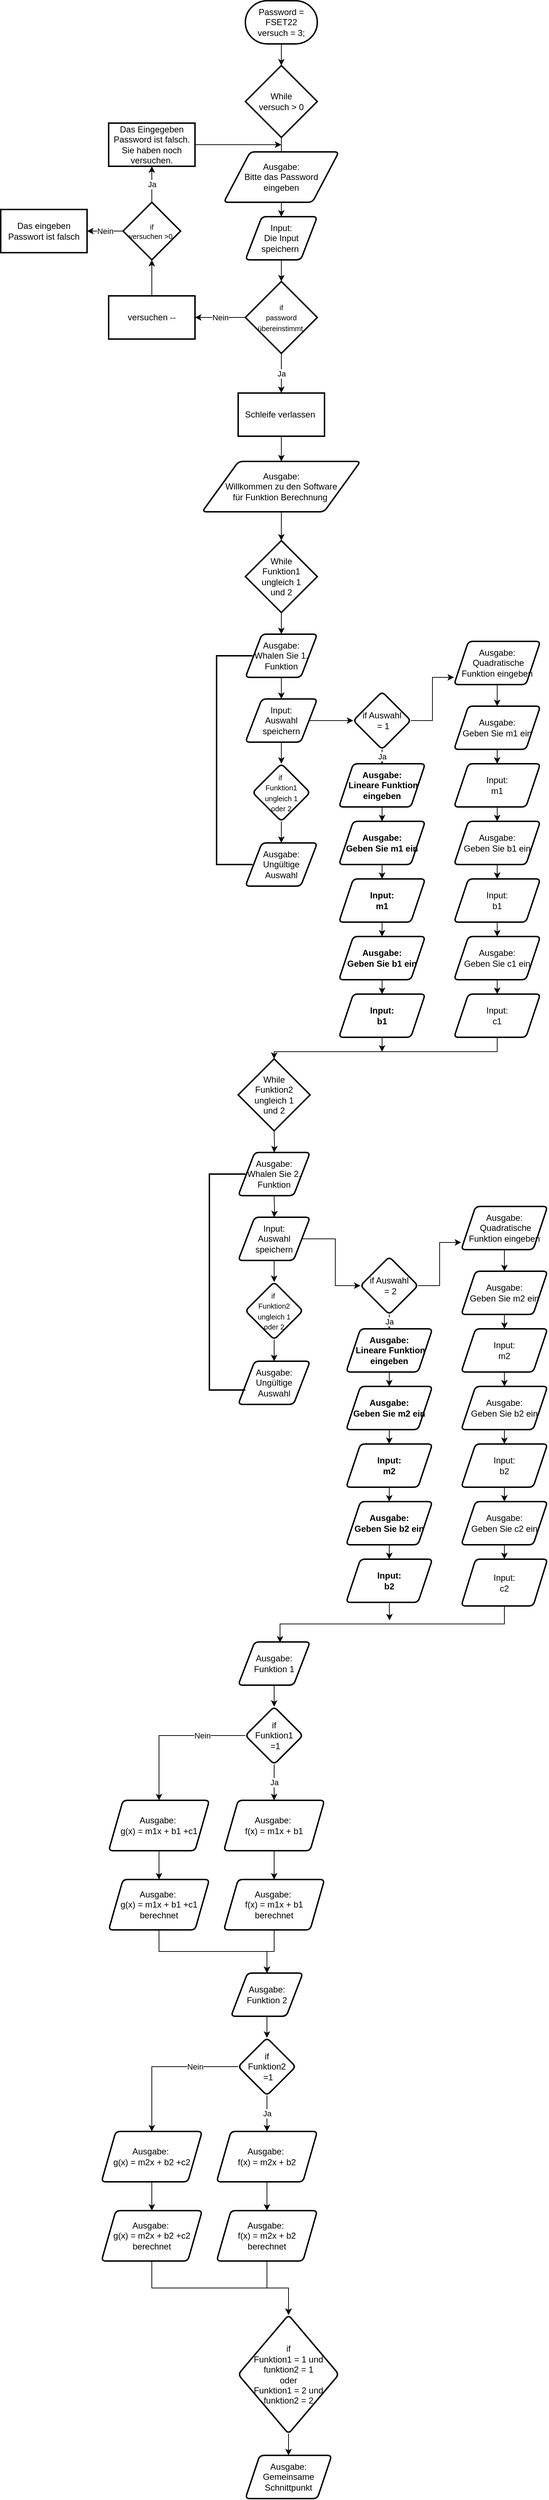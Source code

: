 <mxfile version="22.1.11" type="github">
  <diagram id="C5RBs43oDa-KdzZeNtuy" name="Page-1">
    <mxGraphModel dx="2020" dy="809" grid="1" gridSize="10" guides="1" tooltips="1" connect="1" arrows="1" fold="1" page="1" pageScale="1" pageWidth="827" pageHeight="1169" math="0" shadow="0">
      <root>
        <mxCell id="WIyWlLk6GJQsqaUBKTNV-0" />
        <mxCell id="WIyWlLk6GJQsqaUBKTNV-1" parent="WIyWlLk6GJQsqaUBKTNV-0" />
        <mxCell id="R0gnXD8ZNua9yusy4dfu-2" value="" style="edgeStyle=orthogonalEdgeStyle;rounded=0;orthogonalLoop=1;jettySize=auto;html=1;" edge="1" parent="WIyWlLk6GJQsqaUBKTNV-1" source="R0gnXD8ZNua9yusy4dfu-3">
          <mxGeometry relative="1" as="geometry">
            <mxPoint x="390" y="230" as="targetPoint" />
          </mxGeometry>
        </mxCell>
        <mxCell id="R0gnXD8ZNua9yusy4dfu-10" value="" style="edgeStyle=orthogonalEdgeStyle;rounded=0;orthogonalLoop=1;jettySize=auto;html=1;" edge="1" parent="WIyWlLk6GJQsqaUBKTNV-1" source="R0gnXD8ZNua9yusy4dfu-0" target="R0gnXD8ZNua9yusy4dfu-6">
          <mxGeometry relative="1" as="geometry" />
        </mxCell>
        <mxCell id="R0gnXD8ZNua9yusy4dfu-0" value="Password = FSET22&lt;br&gt;versuch = 3;" style="strokeWidth=2;html=1;shape=mxgraph.flowchart.terminator;whiteSpace=wrap;" vertex="1" parent="WIyWlLk6GJQsqaUBKTNV-1">
          <mxGeometry x="340" y="10" width="100" height="60" as="geometry" />
        </mxCell>
        <mxCell id="R0gnXD8ZNua9yusy4dfu-5" value="" style="edgeStyle=orthogonalEdgeStyle;rounded=0;orthogonalLoop=1;jettySize=auto;html=1;" edge="1" parent="WIyWlLk6GJQsqaUBKTNV-1" source="R0gnXD8ZNua9yusy4dfu-7">
          <mxGeometry relative="1" as="geometry">
            <mxPoint x="390" y="400" as="targetPoint" />
          </mxGeometry>
        </mxCell>
        <mxCell id="R0gnXD8ZNua9yusy4dfu-6" value="While &lt;br&gt;versuch &amp;gt; 0" style="strokeWidth=2;html=1;shape=mxgraph.flowchart.decision;whiteSpace=wrap;" vertex="1" parent="WIyWlLk6GJQsqaUBKTNV-1">
          <mxGeometry x="340" y="100" width="100" height="100" as="geometry" />
        </mxCell>
        <mxCell id="R0gnXD8ZNua9yusy4dfu-8" value="" style="edgeStyle=orthogonalEdgeStyle;rounded=0;orthogonalLoop=1;jettySize=auto;html=1;" edge="1" parent="WIyWlLk6GJQsqaUBKTNV-1" source="R0gnXD8ZNua9yusy4dfu-3" target="R0gnXD8ZNua9yusy4dfu-7">
          <mxGeometry relative="1" as="geometry">
            <mxPoint x="390" y="290" as="sourcePoint" />
            <mxPoint x="400" y="460" as="targetPoint" />
          </mxGeometry>
        </mxCell>
        <mxCell id="R0gnXD8ZNua9yusy4dfu-7" value="Input:&lt;br&gt;Die Input speichern&amp;nbsp;" style="shape=parallelogram;html=1;strokeWidth=2;perimeter=parallelogramPerimeter;whiteSpace=wrap;rounded=1;arcSize=12;size=0.23;" vertex="1" parent="WIyWlLk6GJQsqaUBKTNV-1">
          <mxGeometry x="340" y="310" width="100" height="60" as="geometry" />
        </mxCell>
        <mxCell id="R0gnXD8ZNua9yusy4dfu-3" value="Ausgabe:&lt;br&gt;Bitte das Password &lt;br&gt;eingeben" style="shape=parallelogram;html=1;strokeWidth=2;perimeter=parallelogramPerimeter;whiteSpace=wrap;rounded=1;arcSize=12;size=0.23;" vertex="1" parent="WIyWlLk6GJQsqaUBKTNV-1">
          <mxGeometry x="310" y="220" width="160" height="70" as="geometry" />
        </mxCell>
        <mxCell id="R0gnXD8ZNua9yusy4dfu-13" value="Ja" style="edgeStyle=orthogonalEdgeStyle;rounded=0;orthogonalLoop=1;jettySize=auto;html=1;" edge="1" parent="WIyWlLk6GJQsqaUBKTNV-1" source="R0gnXD8ZNua9yusy4dfu-11" target="R0gnXD8ZNua9yusy4dfu-12">
          <mxGeometry relative="1" as="geometry" />
        </mxCell>
        <mxCell id="R0gnXD8ZNua9yusy4dfu-15" value="Nein" style="edgeStyle=orthogonalEdgeStyle;rounded=0;orthogonalLoop=1;jettySize=auto;html=1;" edge="1" parent="WIyWlLk6GJQsqaUBKTNV-1" source="R0gnXD8ZNua9yusy4dfu-11" target="R0gnXD8ZNua9yusy4dfu-14">
          <mxGeometry relative="1" as="geometry" />
        </mxCell>
        <mxCell id="R0gnXD8ZNua9yusy4dfu-11" value="&lt;font style=&quot;font-size: 10px;&quot;&gt;if&lt;br&gt;password übereinstimmt&amp;nbsp;&lt;/font&gt;" style="strokeWidth=2;html=1;shape=mxgraph.flowchart.decision;whiteSpace=wrap;" vertex="1" parent="WIyWlLk6GJQsqaUBKTNV-1">
          <mxGeometry x="340" y="400" width="100" height="100" as="geometry" />
        </mxCell>
        <mxCell id="R0gnXD8ZNua9yusy4dfu-24" value="" style="edgeStyle=orthogonalEdgeStyle;rounded=0;orthogonalLoop=1;jettySize=auto;html=1;" edge="1" parent="WIyWlLk6GJQsqaUBKTNV-1" source="R0gnXD8ZNua9yusy4dfu-12" target="R0gnXD8ZNua9yusy4dfu-23">
          <mxGeometry relative="1" as="geometry" />
        </mxCell>
        <mxCell id="R0gnXD8ZNua9yusy4dfu-12" value="Schleife verlassen&amp;nbsp;" style="whiteSpace=wrap;html=1;strokeWidth=2;" vertex="1" parent="WIyWlLk6GJQsqaUBKTNV-1">
          <mxGeometry x="330" y="555" width="120" height="60" as="geometry" />
        </mxCell>
        <mxCell id="R0gnXD8ZNua9yusy4dfu-17" value="" style="edgeStyle=orthogonalEdgeStyle;rounded=0;orthogonalLoop=1;jettySize=auto;html=1;" edge="1" parent="WIyWlLk6GJQsqaUBKTNV-1" source="R0gnXD8ZNua9yusy4dfu-14" target="R0gnXD8ZNua9yusy4dfu-16">
          <mxGeometry relative="1" as="geometry" />
        </mxCell>
        <mxCell id="R0gnXD8ZNua9yusy4dfu-14" value="versuchen --" style="whiteSpace=wrap;html=1;strokeWidth=2;" vertex="1" parent="WIyWlLk6GJQsqaUBKTNV-1">
          <mxGeometry x="150" y="420" width="120" height="60" as="geometry" />
        </mxCell>
        <mxCell id="R0gnXD8ZNua9yusy4dfu-19" value="Ja" style="edgeStyle=orthogonalEdgeStyle;rounded=0;orthogonalLoop=1;jettySize=auto;html=1;" edge="1" parent="WIyWlLk6GJQsqaUBKTNV-1" source="R0gnXD8ZNua9yusy4dfu-16" target="R0gnXD8ZNua9yusy4dfu-18">
          <mxGeometry relative="1" as="geometry" />
        </mxCell>
        <mxCell id="R0gnXD8ZNua9yusy4dfu-21" value="Nein" style="edgeStyle=orthogonalEdgeStyle;rounded=0;orthogonalLoop=1;jettySize=auto;html=1;" edge="1" parent="WIyWlLk6GJQsqaUBKTNV-1" source="R0gnXD8ZNua9yusy4dfu-16" target="R0gnXD8ZNua9yusy4dfu-20">
          <mxGeometry relative="1" as="geometry" />
        </mxCell>
        <mxCell id="R0gnXD8ZNua9yusy4dfu-16" value="&lt;div style=&quot;&quot;&gt;&lt;span style=&quot;font-size: 10px;&quot;&gt;if&lt;/span&gt;&lt;/div&gt;&lt;font style=&quot;font-size: 10px;&quot;&gt;&lt;div style=&quot;&quot;&gt;versuchen &amp;gt;0&amp;nbsp;&lt;/div&gt;&lt;/font&gt;" style="rhombus;whiteSpace=wrap;html=1;strokeWidth=2;align=center;" vertex="1" parent="WIyWlLk6GJQsqaUBKTNV-1">
          <mxGeometry x="170" y="290" width="80" height="80" as="geometry" />
        </mxCell>
        <mxCell id="R0gnXD8ZNua9yusy4dfu-22" style="edgeStyle=orthogonalEdgeStyle;rounded=0;orthogonalLoop=1;jettySize=auto;html=1;" edge="1" parent="WIyWlLk6GJQsqaUBKTNV-1" source="R0gnXD8ZNua9yusy4dfu-18">
          <mxGeometry relative="1" as="geometry">
            <mxPoint x="390" y="210" as="targetPoint" />
          </mxGeometry>
        </mxCell>
        <mxCell id="R0gnXD8ZNua9yusy4dfu-18" value="Das Eingegeben Password ist falsch. Sie haben noch versuchen." style="whiteSpace=wrap;html=1;strokeWidth=2;" vertex="1" parent="WIyWlLk6GJQsqaUBKTNV-1">
          <mxGeometry x="150" y="180" width="120" height="60" as="geometry" />
        </mxCell>
        <mxCell id="R0gnXD8ZNua9yusy4dfu-20" value="Das eingeben Passwort ist falsch&lt;br&gt;" style="whiteSpace=wrap;html=1;strokeWidth=2;" vertex="1" parent="WIyWlLk6GJQsqaUBKTNV-1">
          <mxGeometry y="300" width="120" height="60" as="geometry" />
        </mxCell>
        <mxCell id="R0gnXD8ZNua9yusy4dfu-26" value="" style="edgeStyle=orthogonalEdgeStyle;rounded=0;orthogonalLoop=1;jettySize=auto;html=1;" edge="1" parent="WIyWlLk6GJQsqaUBKTNV-1" source="R0gnXD8ZNua9yusy4dfu-23" target="R0gnXD8ZNua9yusy4dfu-25">
          <mxGeometry relative="1" as="geometry" />
        </mxCell>
        <mxCell id="R0gnXD8ZNua9yusy4dfu-23" value="&lt;font style=&quot;font-size: 12px;&quot;&gt;Ausgabe:&lt;br&gt;Willkommen zu den Software &lt;br&gt;für Funktion Berechnung&amp;nbsp;&lt;/font&gt;" style="shape=parallelogram;html=1;strokeWidth=2;perimeter=parallelogramPerimeter;whiteSpace=wrap;rounded=1;arcSize=12;size=0.23;" vertex="1" parent="WIyWlLk6GJQsqaUBKTNV-1">
          <mxGeometry x="280" y="650" width="220" height="70" as="geometry" />
        </mxCell>
        <mxCell id="R0gnXD8ZNua9yusy4dfu-28" value="" style="edgeStyle=orthogonalEdgeStyle;rounded=0;orthogonalLoop=1;jettySize=auto;html=1;" edge="1" parent="WIyWlLk6GJQsqaUBKTNV-1" source="R0gnXD8ZNua9yusy4dfu-25" target="R0gnXD8ZNua9yusy4dfu-27">
          <mxGeometry relative="1" as="geometry" />
        </mxCell>
        <mxCell id="R0gnXD8ZNua9yusy4dfu-25" value="&lt;font style=&quot;font-size: 12px;&quot;&gt;While &lt;br&gt;Funktion1&lt;br&gt;&lt;/font&gt;&lt;div style=&quot;&quot;&gt;&lt;font style=&quot;font-size: 12px;&quot;&gt;ungleich 1&lt;/font&gt;&lt;/div&gt;&lt;div style=&quot;&quot;&gt;&lt;font style=&quot;font-size: 12px;&quot;&gt;&amp;nbsp;und 2&amp;nbsp;&lt;/font&gt;&lt;/div&gt;" style="strokeWidth=2;html=1;shape=mxgraph.flowchart.decision;whiteSpace=wrap;align=center;" vertex="1" parent="WIyWlLk6GJQsqaUBKTNV-1">
          <mxGeometry x="340" y="760" width="100" height="100" as="geometry" />
        </mxCell>
        <mxCell id="R0gnXD8ZNua9yusy4dfu-33" value="" style="edgeStyle=orthogonalEdgeStyle;rounded=0;orthogonalLoop=1;jettySize=auto;html=1;" edge="1" parent="WIyWlLk6GJQsqaUBKTNV-1" source="R0gnXD8ZNua9yusy4dfu-36" target="R0gnXD8ZNua9yusy4dfu-32">
          <mxGeometry relative="1" as="geometry" />
        </mxCell>
        <mxCell id="R0gnXD8ZNua9yusy4dfu-27" value="Ausgabe:&lt;br&gt;Whalen Sie 1. Funktion&lt;br&gt;" style="shape=parallelogram;html=1;strokeWidth=2;perimeter=parallelogramPerimeter;whiteSpace=wrap;rounded=1;arcSize=12;size=0.23;" vertex="1" parent="WIyWlLk6GJQsqaUBKTNV-1">
          <mxGeometry x="340" y="890" width="100" height="60" as="geometry" />
        </mxCell>
        <mxCell id="R0gnXD8ZNua9yusy4dfu-35" value="" style="edgeStyle=orthogonalEdgeStyle;rounded=0;orthogonalLoop=1;jettySize=auto;html=1;" edge="1" parent="WIyWlLk6GJQsqaUBKTNV-1" source="R0gnXD8ZNua9yusy4dfu-32" target="R0gnXD8ZNua9yusy4dfu-34">
          <mxGeometry relative="1" as="geometry" />
        </mxCell>
        <mxCell id="R0gnXD8ZNua9yusy4dfu-32" value="&lt;font style=&quot;font-size: 10px;&quot;&gt;if&amp;nbsp;&lt;br&gt;Funktion1 ungleich 1&lt;br&gt;&amp;nbsp;oder 2&amp;nbsp;&lt;/font&gt;" style="rhombus;whiteSpace=wrap;html=1;strokeWidth=2;rounded=1;arcSize=12;" vertex="1" parent="WIyWlLk6GJQsqaUBKTNV-1">
          <mxGeometry x="350" y="1070" width="80" height="80" as="geometry" />
        </mxCell>
        <mxCell id="R0gnXD8ZNua9yusy4dfu-34" value="Ausgabe:&lt;br&gt;&lt;div style=&quot;&quot;&gt;Ungültige Auswahl&lt;/div&gt;" style="shape=parallelogram;html=1;strokeWidth=2;perimeter=parallelogramPerimeter;whiteSpace=wrap;rounded=1;arcSize=12;size=0.23;" vertex="1" parent="WIyWlLk6GJQsqaUBKTNV-1">
          <mxGeometry x="340" y="1180" width="100" height="60" as="geometry" />
        </mxCell>
        <mxCell id="R0gnXD8ZNua9yusy4dfu-37" value="" style="edgeStyle=orthogonalEdgeStyle;rounded=0;orthogonalLoop=1;jettySize=auto;html=1;" edge="1" parent="WIyWlLk6GJQsqaUBKTNV-1" source="R0gnXD8ZNua9yusy4dfu-27" target="R0gnXD8ZNua9yusy4dfu-36">
          <mxGeometry relative="1" as="geometry">
            <mxPoint x="390" y="970" as="sourcePoint" />
            <mxPoint x="390" y="1040" as="targetPoint" />
          </mxGeometry>
        </mxCell>
        <mxCell id="R0gnXD8ZNua9yusy4dfu-48" value="" style="edgeStyle=orthogonalEdgeStyle;rounded=0;orthogonalLoop=1;jettySize=auto;html=1;" edge="1" parent="WIyWlLk6GJQsqaUBKTNV-1" source="R0gnXD8ZNua9yusy4dfu-36" target="R0gnXD8ZNua9yusy4dfu-47">
          <mxGeometry relative="1" as="geometry" />
        </mxCell>
        <mxCell id="R0gnXD8ZNua9yusy4dfu-36" value="Input:&lt;br&gt;Auswahl&lt;br&gt;&amp;nbsp;speichern&amp;nbsp;" style="shape=parallelogram;html=1;strokeWidth=2;perimeter=parallelogramPerimeter;whiteSpace=wrap;rounded=1;arcSize=12;size=0.23;" vertex="1" parent="WIyWlLk6GJQsqaUBKTNV-1">
          <mxGeometry x="340" y="980" width="100" height="60" as="geometry" />
        </mxCell>
        <mxCell id="R0gnXD8ZNua9yusy4dfu-38" value="" style="edgeStyle=orthogonalEdgeStyle;rounded=0;orthogonalLoop=1;jettySize=auto;html=1;" edge="1" parent="WIyWlLk6GJQsqaUBKTNV-1" target="R0gnXD8ZNua9yusy4dfu-40">
          <mxGeometry relative="1" as="geometry">
            <mxPoint x="380" y="1580" as="sourcePoint" />
          </mxGeometry>
        </mxCell>
        <mxCell id="R0gnXD8ZNua9yusy4dfu-39" value="" style="edgeStyle=orthogonalEdgeStyle;rounded=0;orthogonalLoop=1;jettySize=auto;html=1;" edge="1" parent="WIyWlLk6GJQsqaUBKTNV-1" source="R0gnXD8ZNua9yusy4dfu-45" target="R0gnXD8ZNua9yusy4dfu-42">
          <mxGeometry relative="1" as="geometry" />
        </mxCell>
        <mxCell id="R0gnXD8ZNua9yusy4dfu-40" value="Ausgabe:&lt;br&gt;Whalen Sie 2. Funktion" style="shape=parallelogram;html=1;strokeWidth=2;perimeter=parallelogramPerimeter;whiteSpace=wrap;rounded=1;arcSize=12;size=0.23;" vertex="1" parent="WIyWlLk6GJQsqaUBKTNV-1">
          <mxGeometry x="330" y="1610" width="100" height="60" as="geometry" />
        </mxCell>
        <mxCell id="R0gnXD8ZNua9yusy4dfu-41" value="" style="edgeStyle=orthogonalEdgeStyle;rounded=0;orthogonalLoop=1;jettySize=auto;html=1;" edge="1" parent="WIyWlLk6GJQsqaUBKTNV-1" source="R0gnXD8ZNua9yusy4dfu-42" target="R0gnXD8ZNua9yusy4dfu-43">
          <mxGeometry relative="1" as="geometry" />
        </mxCell>
        <mxCell id="R0gnXD8ZNua9yusy4dfu-42" value="&lt;font style=&quot;font-size: 10px;&quot;&gt;if&amp;nbsp;&lt;br&gt;Funktion2 ungleich 1&lt;br&gt;&amp;nbsp;oder 2&amp;nbsp;&lt;/font&gt;" style="rhombus;whiteSpace=wrap;html=1;strokeWidth=2;rounded=1;arcSize=12;" vertex="1" parent="WIyWlLk6GJQsqaUBKTNV-1">
          <mxGeometry x="340" y="1790" width="80" height="80" as="geometry" />
        </mxCell>
        <mxCell id="R0gnXD8ZNua9yusy4dfu-43" value="Ausgabe:&lt;br&gt;&lt;div style=&quot;&quot;&gt;Ungültige Auswahl&lt;/div&gt;" style="shape=parallelogram;html=1;strokeWidth=2;perimeter=parallelogramPerimeter;whiteSpace=wrap;rounded=1;arcSize=12;size=0.23;" vertex="1" parent="WIyWlLk6GJQsqaUBKTNV-1">
          <mxGeometry x="330" y="1900" width="100" height="60" as="geometry" />
        </mxCell>
        <mxCell id="R0gnXD8ZNua9yusy4dfu-44" value="" style="edgeStyle=orthogonalEdgeStyle;rounded=0;orthogonalLoop=1;jettySize=auto;html=1;" edge="1" parent="WIyWlLk6GJQsqaUBKTNV-1" target="R0gnXD8ZNua9yusy4dfu-45">
          <mxGeometry relative="1" as="geometry">
            <mxPoint x="380" y="1670" as="sourcePoint" />
            <mxPoint x="380" y="1760" as="targetPoint" />
          </mxGeometry>
        </mxCell>
        <mxCell id="R0gnXD8ZNua9yusy4dfu-108" value="" style="edgeStyle=orthogonalEdgeStyle;rounded=0;orthogonalLoop=1;jettySize=auto;html=1;" edge="1" parent="WIyWlLk6GJQsqaUBKTNV-1" source="R0gnXD8ZNua9yusy4dfu-45" target="R0gnXD8ZNua9yusy4dfu-84">
          <mxGeometry relative="1" as="geometry" />
        </mxCell>
        <mxCell id="R0gnXD8ZNua9yusy4dfu-45" value="Input:&lt;br&gt;Auswahl&lt;br&gt;&amp;nbsp;speichern&amp;nbsp;" style="shape=parallelogram;html=1;strokeWidth=2;perimeter=parallelogramPerimeter;whiteSpace=wrap;rounded=1;arcSize=12;size=0.23;" vertex="1" parent="WIyWlLk6GJQsqaUBKTNV-1">
          <mxGeometry x="330" y="1700" width="100" height="60" as="geometry" />
        </mxCell>
        <mxCell id="R0gnXD8ZNua9yusy4dfu-46" value="&lt;font style=&quot;font-size: 12px;&quot;&gt;While &lt;br&gt;Funktion2&lt;br&gt;&lt;/font&gt;&lt;div style=&quot;&quot;&gt;&lt;font style=&quot;font-size: 12px;&quot;&gt;ungleich 1&lt;/font&gt;&lt;/div&gt;&lt;div style=&quot;&quot;&gt;&lt;font style=&quot;font-size: 12px;&quot;&gt;&amp;nbsp;und 2&amp;nbsp;&lt;/font&gt;&lt;/div&gt;" style="strokeWidth=2;html=1;shape=mxgraph.flowchart.decision;whiteSpace=wrap;align=center;" vertex="1" parent="WIyWlLk6GJQsqaUBKTNV-1">
          <mxGeometry x="330" y="1480" width="100" height="100" as="geometry" />
        </mxCell>
        <mxCell id="R0gnXD8ZNua9yusy4dfu-50" value="Ja" style="edgeStyle=orthogonalEdgeStyle;rounded=0;orthogonalLoop=1;jettySize=auto;html=1;" edge="1" parent="WIyWlLk6GJQsqaUBKTNV-1" source="R0gnXD8ZNua9yusy4dfu-47" target="R0gnXD8ZNua9yusy4dfu-49">
          <mxGeometry relative="1" as="geometry" />
        </mxCell>
        <mxCell id="R0gnXD8ZNua9yusy4dfu-47" value="if Auswahl&lt;br&gt;&amp;nbsp;= 1" style="rhombus;whiteSpace=wrap;html=1;strokeWidth=2;rounded=1;arcSize=12;" vertex="1" parent="WIyWlLk6GJQsqaUBKTNV-1">
          <mxGeometry x="490" y="970" width="80" height="80" as="geometry" />
        </mxCell>
        <mxCell id="R0gnXD8ZNua9yusy4dfu-52" value="" style="edgeStyle=orthogonalEdgeStyle;rounded=0;orthogonalLoop=1;jettySize=auto;html=1;fontStyle=1" edge="1" parent="WIyWlLk6GJQsqaUBKTNV-1" source="R0gnXD8ZNua9yusy4dfu-49" target="R0gnXD8ZNua9yusy4dfu-51">
          <mxGeometry relative="1" as="geometry" />
        </mxCell>
        <mxCell id="R0gnXD8ZNua9yusy4dfu-49" value="Ausgabe:&lt;br&gt;&amp;nbsp;Lineare Funktion eingeben" style="shape=parallelogram;perimeter=parallelogramPerimeter;whiteSpace=wrap;html=1;fixedSize=1;strokeWidth=2;rounded=1;arcSize=12;fontStyle=1" vertex="1" parent="WIyWlLk6GJQsqaUBKTNV-1">
          <mxGeometry x="470" y="1070" width="120" height="60" as="geometry" />
        </mxCell>
        <mxCell id="R0gnXD8ZNua9yusy4dfu-54" value="" style="edgeStyle=orthogonalEdgeStyle;rounded=0;orthogonalLoop=1;jettySize=auto;html=1;fontStyle=1" edge="1" parent="WIyWlLk6GJQsqaUBKTNV-1" source="R0gnXD8ZNua9yusy4dfu-51" target="R0gnXD8ZNua9yusy4dfu-53">
          <mxGeometry relative="1" as="geometry" />
        </mxCell>
        <mxCell id="R0gnXD8ZNua9yusy4dfu-51" value="Ausgabe:&lt;br&gt;Geben Sie m1 ein" style="shape=parallelogram;perimeter=parallelogramPerimeter;whiteSpace=wrap;html=1;fixedSize=1;strokeWidth=2;rounded=1;arcSize=12;fontStyle=1" vertex="1" parent="WIyWlLk6GJQsqaUBKTNV-1">
          <mxGeometry x="470" y="1150" width="120" height="60" as="geometry" />
        </mxCell>
        <mxCell id="R0gnXD8ZNua9yusy4dfu-58" value="" style="edgeStyle=orthogonalEdgeStyle;rounded=0;orthogonalLoop=1;jettySize=auto;html=1;fontStyle=1" edge="1" parent="WIyWlLk6GJQsqaUBKTNV-1" source="R0gnXD8ZNua9yusy4dfu-53" target="R0gnXD8ZNua9yusy4dfu-56">
          <mxGeometry relative="1" as="geometry" />
        </mxCell>
        <mxCell id="R0gnXD8ZNua9yusy4dfu-53" value="Input:&lt;br&gt;m1" style="shape=parallelogram;perimeter=parallelogramPerimeter;whiteSpace=wrap;html=1;fixedSize=1;strokeWidth=2;rounded=1;arcSize=12;fontStyle=1" vertex="1" parent="WIyWlLk6GJQsqaUBKTNV-1">
          <mxGeometry x="470" y="1230" width="120" height="60" as="geometry" />
        </mxCell>
        <mxCell id="R0gnXD8ZNua9yusy4dfu-55" value="" style="edgeStyle=orthogonalEdgeStyle;rounded=0;orthogonalLoop=1;jettySize=auto;html=1;fontStyle=1" edge="1" parent="WIyWlLk6GJQsqaUBKTNV-1" source="R0gnXD8ZNua9yusy4dfu-56" target="R0gnXD8ZNua9yusy4dfu-57">
          <mxGeometry relative="1" as="geometry" />
        </mxCell>
        <mxCell id="R0gnXD8ZNua9yusy4dfu-56" value="Ausgabe:&lt;br&gt;Geben Sie b1 ein" style="shape=parallelogram;perimeter=parallelogramPerimeter;whiteSpace=wrap;html=1;fixedSize=1;strokeWidth=2;rounded=1;arcSize=12;fontStyle=1" vertex="1" parent="WIyWlLk6GJQsqaUBKTNV-1">
          <mxGeometry x="470" y="1310" width="120" height="60" as="geometry" />
        </mxCell>
        <mxCell id="R0gnXD8ZNua9yusy4dfu-112" style="edgeStyle=orthogonalEdgeStyle;rounded=0;orthogonalLoop=1;jettySize=auto;html=1;exitX=0.5;exitY=1;exitDx=0;exitDy=0;" edge="1" parent="WIyWlLk6GJQsqaUBKTNV-1" source="R0gnXD8ZNua9yusy4dfu-57">
          <mxGeometry relative="1" as="geometry">
            <mxPoint x="530" y="1470" as="targetPoint" />
          </mxGeometry>
        </mxCell>
        <mxCell id="R0gnXD8ZNua9yusy4dfu-57" value="Input:&lt;br&gt;b1" style="shape=parallelogram;perimeter=parallelogramPerimeter;whiteSpace=wrap;html=1;fixedSize=1;strokeWidth=2;rounded=1;arcSize=12;fontStyle=1" vertex="1" parent="WIyWlLk6GJQsqaUBKTNV-1">
          <mxGeometry x="470" y="1390" width="120" height="60" as="geometry" />
        </mxCell>
        <mxCell id="R0gnXD8ZNua9yusy4dfu-75" value="" style="edgeStyle=orthogonalEdgeStyle;rounded=0;orthogonalLoop=1;jettySize=auto;html=1;" edge="1" parent="WIyWlLk6GJQsqaUBKTNV-1" source="R0gnXD8ZNua9yusy4dfu-59">
          <mxGeometry relative="1" as="geometry">
            <mxPoint x="690" y="990" as="targetPoint" />
          </mxGeometry>
        </mxCell>
        <mxCell id="R0gnXD8ZNua9yusy4dfu-59" value="Ausgabe:&lt;br style=&quot;border-color: var(--border-color);&quot;&gt;&amp;nbsp;Quadratische Funktion eingeben" style="shape=parallelogram;perimeter=parallelogramPerimeter;whiteSpace=wrap;html=1;fixedSize=1;strokeWidth=2;rounded=1;arcSize=12;" vertex="1" parent="WIyWlLk6GJQsqaUBKTNV-1">
          <mxGeometry x="630" y="900" width="120" height="60" as="geometry" />
        </mxCell>
        <mxCell id="R0gnXD8ZNua9yusy4dfu-67" value="" style="edgeStyle=orthogonalEdgeStyle;rounded=0;orthogonalLoop=1;jettySize=auto;html=1;" edge="1" parent="WIyWlLk6GJQsqaUBKTNV-1" source="R0gnXD8ZNua9yusy4dfu-68" target="R0gnXD8ZNua9yusy4dfu-70">
          <mxGeometry relative="1" as="geometry" />
        </mxCell>
        <mxCell id="R0gnXD8ZNua9yusy4dfu-68" value="Ausgabe:&lt;br&gt;Geben Sie m1 ein" style="shape=parallelogram;perimeter=parallelogramPerimeter;whiteSpace=wrap;html=1;fixedSize=1;strokeWidth=2;rounded=1;arcSize=12;" vertex="1" parent="WIyWlLk6GJQsqaUBKTNV-1">
          <mxGeometry x="630" y="990" width="120" height="60" as="geometry" />
        </mxCell>
        <mxCell id="R0gnXD8ZNua9yusy4dfu-69" value="" style="edgeStyle=orthogonalEdgeStyle;rounded=0;orthogonalLoop=1;jettySize=auto;html=1;" edge="1" parent="WIyWlLk6GJQsqaUBKTNV-1" source="R0gnXD8ZNua9yusy4dfu-70" target="R0gnXD8ZNua9yusy4dfu-72">
          <mxGeometry relative="1" as="geometry" />
        </mxCell>
        <mxCell id="R0gnXD8ZNua9yusy4dfu-70" value="Input:&lt;br&gt;m1" style="shape=parallelogram;perimeter=parallelogramPerimeter;whiteSpace=wrap;html=1;fixedSize=1;strokeWidth=2;rounded=1;arcSize=12;" vertex="1" parent="WIyWlLk6GJQsqaUBKTNV-1">
          <mxGeometry x="630" y="1070" width="120" height="60" as="geometry" />
        </mxCell>
        <mxCell id="R0gnXD8ZNua9yusy4dfu-71" value="" style="edgeStyle=orthogonalEdgeStyle;rounded=0;orthogonalLoop=1;jettySize=auto;html=1;" edge="1" parent="WIyWlLk6GJQsqaUBKTNV-1" source="R0gnXD8ZNua9yusy4dfu-72" target="R0gnXD8ZNua9yusy4dfu-73">
          <mxGeometry relative="1" as="geometry" />
        </mxCell>
        <mxCell id="R0gnXD8ZNua9yusy4dfu-72" value="Ausgabe:&lt;br&gt;Geben Sie b1 ein" style="shape=parallelogram;perimeter=parallelogramPerimeter;whiteSpace=wrap;html=1;fixedSize=1;strokeWidth=2;rounded=1;arcSize=12;" vertex="1" parent="WIyWlLk6GJQsqaUBKTNV-1">
          <mxGeometry x="630" y="1150" width="120" height="60" as="geometry" />
        </mxCell>
        <mxCell id="R0gnXD8ZNua9yusy4dfu-79" value="" style="edgeStyle=orthogonalEdgeStyle;rounded=0;orthogonalLoop=1;jettySize=auto;html=1;" edge="1" parent="WIyWlLk6GJQsqaUBKTNV-1" source="R0gnXD8ZNua9yusy4dfu-73" target="R0gnXD8ZNua9yusy4dfu-77">
          <mxGeometry relative="1" as="geometry" />
        </mxCell>
        <mxCell id="R0gnXD8ZNua9yusy4dfu-73" value="Input:&lt;br&gt;b1" style="shape=parallelogram;perimeter=parallelogramPerimeter;whiteSpace=wrap;html=1;fixedSize=1;strokeWidth=2;rounded=1;arcSize=12;" vertex="1" parent="WIyWlLk6GJQsqaUBKTNV-1">
          <mxGeometry x="630" y="1230" width="120" height="60" as="geometry" />
        </mxCell>
        <mxCell id="R0gnXD8ZNua9yusy4dfu-76" value="" style="edgeStyle=orthogonalEdgeStyle;rounded=0;orthogonalLoop=1;jettySize=auto;html=1;" edge="1" parent="WIyWlLk6GJQsqaUBKTNV-1" source="R0gnXD8ZNua9yusy4dfu-77" target="R0gnXD8ZNua9yusy4dfu-78">
          <mxGeometry relative="1" as="geometry" />
        </mxCell>
        <mxCell id="R0gnXD8ZNua9yusy4dfu-77" value="Ausgabe:&lt;br&gt;Geben Sie c1 ein" style="shape=parallelogram;perimeter=parallelogramPerimeter;whiteSpace=wrap;html=1;fixedSize=1;strokeWidth=2;rounded=1;arcSize=12;" vertex="1" parent="WIyWlLk6GJQsqaUBKTNV-1">
          <mxGeometry x="630" y="1310" width="120" height="60" as="geometry" />
        </mxCell>
        <mxCell id="R0gnXD8ZNua9yusy4dfu-78" value="Input:&lt;br&gt;c1" style="shape=parallelogram;perimeter=parallelogramPerimeter;whiteSpace=wrap;html=1;fixedSize=1;strokeWidth=2;rounded=1;arcSize=12;" vertex="1" parent="WIyWlLk6GJQsqaUBKTNV-1">
          <mxGeometry x="630" y="1390" width="120" height="60" as="geometry" />
        </mxCell>
        <mxCell id="R0gnXD8ZNua9yusy4dfu-82" style="edgeStyle=orthogonalEdgeStyle;rounded=0;orthogonalLoop=1;jettySize=auto;html=1;entryX=0;entryY=0.833;entryDx=0;entryDy=0;entryPerimeter=0;" edge="1" parent="WIyWlLk6GJQsqaUBKTNV-1" source="R0gnXD8ZNua9yusy4dfu-47" target="R0gnXD8ZNua9yusy4dfu-59">
          <mxGeometry relative="1" as="geometry" />
        </mxCell>
        <mxCell id="R0gnXD8ZNua9yusy4dfu-83" value="Ja" style="edgeStyle=orthogonalEdgeStyle;rounded=0;orthogonalLoop=1;jettySize=auto;html=1;" edge="1" parent="WIyWlLk6GJQsqaUBKTNV-1" source="R0gnXD8ZNua9yusy4dfu-84" target="R0gnXD8ZNua9yusy4dfu-86">
          <mxGeometry relative="1" as="geometry" />
        </mxCell>
        <mxCell id="R0gnXD8ZNua9yusy4dfu-84" value="if Auswahl&lt;br&gt;&amp;nbsp;= 2" style="rhombus;whiteSpace=wrap;html=1;strokeWidth=2;rounded=1;arcSize=12;" vertex="1" parent="WIyWlLk6GJQsqaUBKTNV-1">
          <mxGeometry x="500" y="1755" width="80" height="80" as="geometry" />
        </mxCell>
        <mxCell id="R0gnXD8ZNua9yusy4dfu-85" value="" style="edgeStyle=orthogonalEdgeStyle;rounded=0;orthogonalLoop=1;jettySize=auto;html=1;fontStyle=1" edge="1" parent="WIyWlLk6GJQsqaUBKTNV-1" source="R0gnXD8ZNua9yusy4dfu-86" target="R0gnXD8ZNua9yusy4dfu-88">
          <mxGeometry relative="1" as="geometry" />
        </mxCell>
        <mxCell id="R0gnXD8ZNua9yusy4dfu-86" value="Ausgabe:&lt;br&gt;&amp;nbsp;Lineare Funktion eingeben" style="shape=parallelogram;perimeter=parallelogramPerimeter;whiteSpace=wrap;html=1;fixedSize=1;strokeWidth=2;rounded=1;arcSize=12;fontStyle=1" vertex="1" parent="WIyWlLk6GJQsqaUBKTNV-1">
          <mxGeometry x="480" y="1855" width="120" height="60" as="geometry" />
        </mxCell>
        <mxCell id="R0gnXD8ZNua9yusy4dfu-87" value="" style="edgeStyle=orthogonalEdgeStyle;rounded=0;orthogonalLoop=1;jettySize=auto;html=1;fontStyle=1" edge="1" parent="WIyWlLk6GJQsqaUBKTNV-1" source="R0gnXD8ZNua9yusy4dfu-88" target="R0gnXD8ZNua9yusy4dfu-90">
          <mxGeometry relative="1" as="geometry" />
        </mxCell>
        <mxCell id="R0gnXD8ZNua9yusy4dfu-88" value="Ausgabe:&lt;br&gt;Geben Sie m2 ein" style="shape=parallelogram;perimeter=parallelogramPerimeter;whiteSpace=wrap;html=1;fixedSize=1;strokeWidth=2;rounded=1;arcSize=12;fontStyle=1" vertex="1" parent="WIyWlLk6GJQsqaUBKTNV-1">
          <mxGeometry x="480" y="1935" width="120" height="60" as="geometry" />
        </mxCell>
        <mxCell id="R0gnXD8ZNua9yusy4dfu-89" value="" style="edgeStyle=orthogonalEdgeStyle;rounded=0;orthogonalLoop=1;jettySize=auto;html=1;fontStyle=1" edge="1" parent="WIyWlLk6GJQsqaUBKTNV-1" source="R0gnXD8ZNua9yusy4dfu-90" target="R0gnXD8ZNua9yusy4dfu-92">
          <mxGeometry relative="1" as="geometry" />
        </mxCell>
        <mxCell id="R0gnXD8ZNua9yusy4dfu-90" value="Input:&lt;br&gt;m2" style="shape=parallelogram;perimeter=parallelogramPerimeter;whiteSpace=wrap;html=1;fixedSize=1;strokeWidth=2;rounded=1;arcSize=12;fontStyle=1" vertex="1" parent="WIyWlLk6GJQsqaUBKTNV-1">
          <mxGeometry x="480" y="2015" width="120" height="60" as="geometry" />
        </mxCell>
        <mxCell id="R0gnXD8ZNua9yusy4dfu-91" value="" style="edgeStyle=orthogonalEdgeStyle;rounded=0;orthogonalLoop=1;jettySize=auto;html=1;fontStyle=1" edge="1" parent="WIyWlLk6GJQsqaUBKTNV-1" source="R0gnXD8ZNua9yusy4dfu-92" target="R0gnXD8ZNua9yusy4dfu-93">
          <mxGeometry relative="1" as="geometry" />
        </mxCell>
        <mxCell id="R0gnXD8ZNua9yusy4dfu-92" value="Ausgabe:&lt;br&gt;Geben Sie b2 ein" style="shape=parallelogram;perimeter=parallelogramPerimeter;whiteSpace=wrap;html=1;fixedSize=1;strokeWidth=2;rounded=1;arcSize=12;fontStyle=1" vertex="1" parent="WIyWlLk6GJQsqaUBKTNV-1">
          <mxGeometry x="480" y="2095" width="120" height="60" as="geometry" />
        </mxCell>
        <mxCell id="R0gnXD8ZNua9yusy4dfu-117" style="edgeStyle=orthogonalEdgeStyle;rounded=0;orthogonalLoop=1;jettySize=auto;html=1;exitX=0.5;exitY=1;exitDx=0;exitDy=0;" edge="1" parent="WIyWlLk6GJQsqaUBKTNV-1" source="R0gnXD8ZNua9yusy4dfu-93">
          <mxGeometry relative="1" as="geometry">
            <mxPoint x="540.391" y="2260" as="targetPoint" />
          </mxGeometry>
        </mxCell>
        <mxCell id="R0gnXD8ZNua9yusy4dfu-93" value="Input:&lt;br&gt;b2" style="shape=parallelogram;perimeter=parallelogramPerimeter;whiteSpace=wrap;html=1;fixedSize=1;strokeWidth=2;rounded=1;arcSize=12;fontStyle=1" vertex="1" parent="WIyWlLk6GJQsqaUBKTNV-1">
          <mxGeometry x="480" y="2175" width="120" height="60" as="geometry" />
        </mxCell>
        <mxCell id="R0gnXD8ZNua9yusy4dfu-94" value="" style="edgeStyle=orthogonalEdgeStyle;rounded=0;orthogonalLoop=1;jettySize=auto;html=1;" edge="1" parent="WIyWlLk6GJQsqaUBKTNV-1" source="R0gnXD8ZNua9yusy4dfu-95">
          <mxGeometry relative="1" as="geometry">
            <mxPoint x="700" y="1775" as="targetPoint" />
          </mxGeometry>
        </mxCell>
        <mxCell id="R0gnXD8ZNua9yusy4dfu-95" value="Ausgabe:&lt;br style=&quot;border-color: var(--border-color);&quot;&gt;&amp;nbsp;Quadratische Funktion eingeben" style="shape=parallelogram;perimeter=parallelogramPerimeter;whiteSpace=wrap;html=1;fixedSize=1;strokeWidth=2;rounded=1;arcSize=12;" vertex="1" parent="WIyWlLk6GJQsqaUBKTNV-1">
          <mxGeometry x="640" y="1685" width="120" height="60" as="geometry" />
        </mxCell>
        <mxCell id="R0gnXD8ZNua9yusy4dfu-96" value="" style="edgeStyle=orthogonalEdgeStyle;rounded=0;orthogonalLoop=1;jettySize=auto;html=1;" edge="1" parent="WIyWlLk6GJQsqaUBKTNV-1" source="R0gnXD8ZNua9yusy4dfu-97" target="R0gnXD8ZNua9yusy4dfu-99">
          <mxGeometry relative="1" as="geometry" />
        </mxCell>
        <mxCell id="R0gnXD8ZNua9yusy4dfu-97" value="Ausgabe:&lt;br&gt;Geben Sie m2 ein" style="shape=parallelogram;perimeter=parallelogramPerimeter;whiteSpace=wrap;html=1;fixedSize=1;strokeWidth=2;rounded=1;arcSize=12;" vertex="1" parent="WIyWlLk6GJQsqaUBKTNV-1">
          <mxGeometry x="640" y="1775" width="120" height="60" as="geometry" />
        </mxCell>
        <mxCell id="R0gnXD8ZNua9yusy4dfu-98" value="" style="edgeStyle=orthogonalEdgeStyle;rounded=0;orthogonalLoop=1;jettySize=auto;html=1;" edge="1" parent="WIyWlLk6GJQsqaUBKTNV-1" source="R0gnXD8ZNua9yusy4dfu-99" target="R0gnXD8ZNua9yusy4dfu-101">
          <mxGeometry relative="1" as="geometry" />
        </mxCell>
        <mxCell id="R0gnXD8ZNua9yusy4dfu-99" value="Input:&lt;br&gt;m2" style="shape=parallelogram;perimeter=parallelogramPerimeter;whiteSpace=wrap;html=1;fixedSize=1;strokeWidth=2;rounded=1;arcSize=12;" vertex="1" parent="WIyWlLk6GJQsqaUBKTNV-1">
          <mxGeometry x="640" y="1855" width="120" height="60" as="geometry" />
        </mxCell>
        <mxCell id="R0gnXD8ZNua9yusy4dfu-100" value="" style="edgeStyle=orthogonalEdgeStyle;rounded=0;orthogonalLoop=1;jettySize=auto;html=1;" edge="1" parent="WIyWlLk6GJQsqaUBKTNV-1" source="R0gnXD8ZNua9yusy4dfu-101" target="R0gnXD8ZNua9yusy4dfu-103">
          <mxGeometry relative="1" as="geometry" />
        </mxCell>
        <mxCell id="R0gnXD8ZNua9yusy4dfu-101" value="Ausgabe:&lt;br&gt;Geben Sie b2 ein" style="shape=parallelogram;perimeter=parallelogramPerimeter;whiteSpace=wrap;html=1;fixedSize=1;strokeWidth=2;rounded=1;arcSize=12;" vertex="1" parent="WIyWlLk6GJQsqaUBKTNV-1">
          <mxGeometry x="640" y="1935" width="120" height="60" as="geometry" />
        </mxCell>
        <mxCell id="R0gnXD8ZNua9yusy4dfu-102" value="" style="edgeStyle=orthogonalEdgeStyle;rounded=0;orthogonalLoop=1;jettySize=auto;html=1;" edge="1" parent="WIyWlLk6GJQsqaUBKTNV-1" source="R0gnXD8ZNua9yusy4dfu-103" target="R0gnXD8ZNua9yusy4dfu-105">
          <mxGeometry relative="1" as="geometry" />
        </mxCell>
        <mxCell id="R0gnXD8ZNua9yusy4dfu-103" value="Input:&lt;br&gt;b2" style="shape=parallelogram;perimeter=parallelogramPerimeter;whiteSpace=wrap;html=1;fixedSize=1;strokeWidth=2;rounded=1;arcSize=12;" vertex="1" parent="WIyWlLk6GJQsqaUBKTNV-1">
          <mxGeometry x="640" y="2015" width="120" height="60" as="geometry" />
        </mxCell>
        <mxCell id="R0gnXD8ZNua9yusy4dfu-104" value="" style="edgeStyle=orthogonalEdgeStyle;rounded=0;orthogonalLoop=1;jettySize=auto;html=1;" edge="1" parent="WIyWlLk6GJQsqaUBKTNV-1" source="R0gnXD8ZNua9yusy4dfu-105" target="R0gnXD8ZNua9yusy4dfu-106">
          <mxGeometry relative="1" as="geometry" />
        </mxCell>
        <mxCell id="R0gnXD8ZNua9yusy4dfu-105" value="Ausgabe:&lt;br&gt;Geben Sie c2 ein" style="shape=parallelogram;perimeter=parallelogramPerimeter;whiteSpace=wrap;html=1;fixedSize=1;strokeWidth=2;rounded=1;arcSize=12;" vertex="1" parent="WIyWlLk6GJQsqaUBKTNV-1">
          <mxGeometry x="640" y="2095" width="120" height="60" as="geometry" />
        </mxCell>
        <mxCell id="R0gnXD8ZNua9yusy4dfu-106" value="Input:&lt;br&gt;c2" style="shape=parallelogram;perimeter=parallelogramPerimeter;whiteSpace=wrap;html=1;fixedSize=1;strokeWidth=2;rounded=1;arcSize=12;" vertex="1" parent="WIyWlLk6GJQsqaUBKTNV-1">
          <mxGeometry x="640" y="2175" width="120" height="65" as="geometry" />
        </mxCell>
        <mxCell id="R0gnXD8ZNua9yusy4dfu-107" style="edgeStyle=orthogonalEdgeStyle;rounded=0;orthogonalLoop=1;jettySize=auto;html=1;entryX=0;entryY=0.833;entryDx=0;entryDy=0;entryPerimeter=0;" edge="1" parent="WIyWlLk6GJQsqaUBKTNV-1" source="R0gnXD8ZNua9yusy4dfu-84" target="R0gnXD8ZNua9yusy4dfu-95">
          <mxGeometry relative="1" as="geometry" />
        </mxCell>
        <mxCell id="R0gnXD8ZNua9yusy4dfu-110" value="" style="strokeWidth=2;html=1;shape=mxgraph.flowchart.annotation_1;align=left;pointerEvents=1;" vertex="1" parent="WIyWlLk6GJQsqaUBKTNV-1">
          <mxGeometry x="300" y="920" width="50" height="290" as="geometry" />
        </mxCell>
        <mxCell id="R0gnXD8ZNua9yusy4dfu-113" style="edgeStyle=orthogonalEdgeStyle;rounded=0;orthogonalLoop=1;jettySize=auto;html=1;exitX=0.5;exitY=1;exitDx=0;exitDy=0;entryX=0.5;entryY=0;entryDx=0;entryDy=0;entryPerimeter=0;" edge="1" parent="WIyWlLk6GJQsqaUBKTNV-1" source="R0gnXD8ZNua9yusy4dfu-78" target="R0gnXD8ZNua9yusy4dfu-46">
          <mxGeometry relative="1" as="geometry">
            <Array as="points">
              <mxPoint x="690" y="1470" />
              <mxPoint x="380" y="1470" />
            </Array>
          </mxGeometry>
        </mxCell>
        <mxCell id="R0gnXD8ZNua9yusy4dfu-114" value="" style="strokeWidth=2;html=1;shape=mxgraph.flowchart.annotation_1;align=left;pointerEvents=1;" vertex="1" parent="WIyWlLk6GJQsqaUBKTNV-1">
          <mxGeometry x="290" y="1640" width="50" height="300" as="geometry" />
        </mxCell>
        <mxCell id="R0gnXD8ZNua9yusy4dfu-119" value="" style="edgeStyle=orthogonalEdgeStyle;rounded=0;orthogonalLoop=1;jettySize=auto;html=1;" edge="1" parent="WIyWlLk6GJQsqaUBKTNV-1" source="R0gnXD8ZNua9yusy4dfu-115" target="R0gnXD8ZNua9yusy4dfu-118">
          <mxGeometry relative="1" as="geometry" />
        </mxCell>
        <mxCell id="R0gnXD8ZNua9yusy4dfu-115" value="Ausgabe:&lt;br&gt;Funktion 1" style="shape=parallelogram;html=1;strokeWidth=2;perimeter=parallelogramPerimeter;whiteSpace=wrap;rounded=1;arcSize=12;size=0.23;" vertex="1" parent="WIyWlLk6GJQsqaUBKTNV-1">
          <mxGeometry x="330" y="2290" width="100" height="60" as="geometry" />
        </mxCell>
        <mxCell id="R0gnXD8ZNua9yusy4dfu-116" style="edgeStyle=orthogonalEdgeStyle;rounded=0;orthogonalLoop=1;jettySize=auto;html=1;exitX=0.5;exitY=1;exitDx=0;exitDy=0;entryX=0.582;entryY=0.015;entryDx=0;entryDy=0;entryPerimeter=0;" edge="1" parent="WIyWlLk6GJQsqaUBKTNV-1" source="R0gnXD8ZNua9yusy4dfu-106" target="R0gnXD8ZNua9yusy4dfu-115">
          <mxGeometry relative="1" as="geometry" />
        </mxCell>
        <mxCell id="R0gnXD8ZNua9yusy4dfu-121" value="Ja" style="edgeStyle=orthogonalEdgeStyle;rounded=0;orthogonalLoop=1;jettySize=auto;html=1;" edge="1" parent="WIyWlLk6GJQsqaUBKTNV-1" source="R0gnXD8ZNua9yusy4dfu-118" target="R0gnXD8ZNua9yusy4dfu-120">
          <mxGeometry relative="1" as="geometry" />
        </mxCell>
        <mxCell id="R0gnXD8ZNua9yusy4dfu-123" value="Nein" style="edgeStyle=orthogonalEdgeStyle;rounded=0;orthogonalLoop=1;jettySize=auto;html=1;exitX=0;exitY=0.5;exitDx=0;exitDy=0;entryX=0.5;entryY=0;entryDx=0;entryDy=0;" edge="1" parent="WIyWlLk6GJQsqaUBKTNV-1" source="R0gnXD8ZNua9yusy4dfu-118" target="R0gnXD8ZNua9yusy4dfu-122">
          <mxGeometry x="-0.429" relative="1" as="geometry">
            <mxPoint as="offset" />
          </mxGeometry>
        </mxCell>
        <mxCell id="R0gnXD8ZNua9yusy4dfu-118" value="if&lt;br&gt;&amp;nbsp;Funktion1&amp;nbsp;&lt;br&gt;&amp;nbsp;=1" style="rhombus;whiteSpace=wrap;html=1;strokeWidth=2;rounded=1;arcSize=12;" vertex="1" parent="WIyWlLk6GJQsqaUBKTNV-1">
          <mxGeometry x="340" y="2380" width="80" height="80" as="geometry" />
        </mxCell>
        <mxCell id="R0gnXD8ZNua9yusy4dfu-126" value="" style="edgeStyle=orthogonalEdgeStyle;rounded=0;orthogonalLoop=1;jettySize=auto;html=1;" edge="1" parent="WIyWlLk6GJQsqaUBKTNV-1" source="R0gnXD8ZNua9yusy4dfu-120" target="R0gnXD8ZNua9yusy4dfu-125">
          <mxGeometry relative="1" as="geometry" />
        </mxCell>
        <mxCell id="R0gnXD8ZNua9yusy4dfu-120" value="Ausgabe:&amp;nbsp;&lt;br&gt;f(x) = m1x + b1&lt;br&gt;" style="shape=parallelogram;perimeter=parallelogramPerimeter;whiteSpace=wrap;html=1;fixedSize=1;strokeWidth=2;rounded=1;arcSize=12;" vertex="1" parent="WIyWlLk6GJQsqaUBKTNV-1">
          <mxGeometry x="310" y="2510" width="140" height="70" as="geometry" />
        </mxCell>
        <mxCell id="R0gnXD8ZNua9yusy4dfu-128" value="" style="edgeStyle=orthogonalEdgeStyle;rounded=0;orthogonalLoop=1;jettySize=auto;html=1;" edge="1" parent="WIyWlLk6GJQsqaUBKTNV-1" source="R0gnXD8ZNua9yusy4dfu-122" target="R0gnXD8ZNua9yusy4dfu-127">
          <mxGeometry relative="1" as="geometry" />
        </mxCell>
        <mxCell id="R0gnXD8ZNua9yusy4dfu-122" value="Ausgabe:&amp;nbsp;&lt;br&gt;g(x) = m1x + b1 +c1&lt;br&gt;" style="shape=parallelogram;perimeter=parallelogramPerimeter;whiteSpace=wrap;html=1;fixedSize=1;strokeWidth=2;rounded=1;arcSize=12;" vertex="1" parent="WIyWlLk6GJQsqaUBKTNV-1">
          <mxGeometry x="150" y="2510" width="140" height="70" as="geometry" />
        </mxCell>
        <mxCell id="R0gnXD8ZNua9yusy4dfu-142" style="edgeStyle=orthogonalEdgeStyle;rounded=0;orthogonalLoop=1;jettySize=auto;html=1;exitX=0.5;exitY=1;exitDx=0;exitDy=0;entryX=0.5;entryY=0;entryDx=0;entryDy=0;" edge="1" parent="WIyWlLk6GJQsqaUBKTNV-1" source="R0gnXD8ZNua9yusy4dfu-125" target="R0gnXD8ZNua9yusy4dfu-130">
          <mxGeometry relative="1" as="geometry" />
        </mxCell>
        <mxCell id="R0gnXD8ZNua9yusy4dfu-125" value="Ausgabe:&amp;nbsp;&lt;br&gt;f(x) = m1x + b1&lt;br&gt;berechnet" style="shape=parallelogram;perimeter=parallelogramPerimeter;whiteSpace=wrap;html=1;fixedSize=1;strokeWidth=2;rounded=1;arcSize=12;" vertex="1" parent="WIyWlLk6GJQsqaUBKTNV-1">
          <mxGeometry x="310" y="2620" width="140" height="70" as="geometry" />
        </mxCell>
        <mxCell id="R0gnXD8ZNua9yusy4dfu-141" style="edgeStyle=orthogonalEdgeStyle;rounded=0;orthogonalLoop=1;jettySize=auto;html=1;exitX=0.5;exitY=1;exitDx=0;exitDy=0;" edge="1" parent="WIyWlLk6GJQsqaUBKTNV-1" source="R0gnXD8ZNua9yusy4dfu-127" target="R0gnXD8ZNua9yusy4dfu-130">
          <mxGeometry relative="1" as="geometry" />
        </mxCell>
        <mxCell id="R0gnXD8ZNua9yusy4dfu-127" value="Ausgabe:&amp;nbsp;&lt;br&gt;g(x) = m1x + b1 +c1&lt;br&gt;berechnet" style="shape=parallelogram;perimeter=parallelogramPerimeter;whiteSpace=wrap;html=1;fixedSize=1;strokeWidth=2;rounded=1;arcSize=12;" vertex="1" parent="WIyWlLk6GJQsqaUBKTNV-1">
          <mxGeometry x="150" y="2620" width="140" height="70" as="geometry" />
        </mxCell>
        <mxCell id="R0gnXD8ZNua9yusy4dfu-129" value="" style="edgeStyle=orthogonalEdgeStyle;rounded=0;orthogonalLoop=1;jettySize=auto;html=1;" edge="1" parent="WIyWlLk6GJQsqaUBKTNV-1" source="R0gnXD8ZNua9yusy4dfu-130" target="R0gnXD8ZNua9yusy4dfu-133">
          <mxGeometry relative="1" as="geometry" />
        </mxCell>
        <mxCell id="R0gnXD8ZNua9yusy4dfu-130" value="Ausgabe:&lt;br&gt;Funktion 2" style="shape=parallelogram;html=1;strokeWidth=2;perimeter=parallelogramPerimeter;whiteSpace=wrap;rounded=1;arcSize=12;size=0.23;" vertex="1" parent="WIyWlLk6GJQsqaUBKTNV-1">
          <mxGeometry x="320" y="2750" width="100" height="60" as="geometry" />
        </mxCell>
        <mxCell id="R0gnXD8ZNua9yusy4dfu-131" value="Ja" style="edgeStyle=orthogonalEdgeStyle;rounded=0;orthogonalLoop=1;jettySize=auto;html=1;" edge="1" parent="WIyWlLk6GJQsqaUBKTNV-1" source="R0gnXD8ZNua9yusy4dfu-133" target="R0gnXD8ZNua9yusy4dfu-135">
          <mxGeometry relative="1" as="geometry" />
        </mxCell>
        <mxCell id="R0gnXD8ZNua9yusy4dfu-132" value="Nein" style="edgeStyle=orthogonalEdgeStyle;rounded=0;orthogonalLoop=1;jettySize=auto;html=1;exitX=0;exitY=0.5;exitDx=0;exitDy=0;entryX=0.5;entryY=0;entryDx=0;entryDy=0;" edge="1" parent="WIyWlLk6GJQsqaUBKTNV-1" source="R0gnXD8ZNua9yusy4dfu-133" target="R0gnXD8ZNua9yusy4dfu-137">
          <mxGeometry x="-0.429" relative="1" as="geometry">
            <mxPoint as="offset" />
          </mxGeometry>
        </mxCell>
        <mxCell id="R0gnXD8ZNua9yusy4dfu-133" value="if&lt;br&gt;&amp;nbsp;Funktion2&amp;nbsp;&lt;br&gt;&amp;nbsp;=1" style="rhombus;whiteSpace=wrap;html=1;strokeWidth=2;rounded=1;arcSize=12;" vertex="1" parent="WIyWlLk6GJQsqaUBKTNV-1">
          <mxGeometry x="330" y="2840" width="80" height="80" as="geometry" />
        </mxCell>
        <mxCell id="R0gnXD8ZNua9yusy4dfu-134" value="" style="edgeStyle=orthogonalEdgeStyle;rounded=0;orthogonalLoop=1;jettySize=auto;html=1;" edge="1" parent="WIyWlLk6GJQsqaUBKTNV-1" source="R0gnXD8ZNua9yusy4dfu-135" target="R0gnXD8ZNua9yusy4dfu-138">
          <mxGeometry relative="1" as="geometry" />
        </mxCell>
        <mxCell id="R0gnXD8ZNua9yusy4dfu-135" value="Ausgabe:&amp;nbsp;&lt;br&gt;f(x) = m2x + b2" style="shape=parallelogram;perimeter=parallelogramPerimeter;whiteSpace=wrap;html=1;fixedSize=1;strokeWidth=2;rounded=1;arcSize=12;" vertex="1" parent="WIyWlLk6GJQsqaUBKTNV-1">
          <mxGeometry x="300" y="2970" width="140" height="70" as="geometry" />
        </mxCell>
        <mxCell id="R0gnXD8ZNua9yusy4dfu-136" value="" style="edgeStyle=orthogonalEdgeStyle;rounded=0;orthogonalLoop=1;jettySize=auto;html=1;" edge="1" parent="WIyWlLk6GJQsqaUBKTNV-1" source="R0gnXD8ZNua9yusy4dfu-137" target="R0gnXD8ZNua9yusy4dfu-139">
          <mxGeometry relative="1" as="geometry" />
        </mxCell>
        <mxCell id="R0gnXD8ZNua9yusy4dfu-137" value="Ausgabe:&amp;nbsp;&lt;br&gt;g(x) = m2x + b2 +c2" style="shape=parallelogram;perimeter=parallelogramPerimeter;whiteSpace=wrap;html=1;fixedSize=1;strokeWidth=2;rounded=1;arcSize=12;" vertex="1" parent="WIyWlLk6GJQsqaUBKTNV-1">
          <mxGeometry x="140" y="2970" width="140" height="70" as="geometry" />
        </mxCell>
        <mxCell id="R0gnXD8ZNua9yusy4dfu-144" value="" style="edgeStyle=orthogonalEdgeStyle;rounded=0;orthogonalLoop=1;jettySize=auto;html=1;" edge="1" parent="WIyWlLk6GJQsqaUBKTNV-1" source="R0gnXD8ZNua9yusy4dfu-138" target="R0gnXD8ZNua9yusy4dfu-143">
          <mxGeometry relative="1" as="geometry" />
        </mxCell>
        <mxCell id="R0gnXD8ZNua9yusy4dfu-138" value="Ausgabe:&amp;nbsp;&lt;br&gt;f(x) = m2x + b2&lt;br&gt;berechnet" style="shape=parallelogram;perimeter=parallelogramPerimeter;whiteSpace=wrap;html=1;fixedSize=1;strokeWidth=2;rounded=1;arcSize=12;" vertex="1" parent="WIyWlLk6GJQsqaUBKTNV-1">
          <mxGeometry x="300" y="3080" width="140" height="70" as="geometry" />
        </mxCell>
        <mxCell id="R0gnXD8ZNua9yusy4dfu-145" style="edgeStyle=orthogonalEdgeStyle;rounded=0;orthogonalLoop=1;jettySize=auto;html=1;exitX=0.5;exitY=1;exitDx=0;exitDy=0;entryX=0.5;entryY=0;entryDx=0;entryDy=0;" edge="1" parent="WIyWlLk6GJQsqaUBKTNV-1" source="R0gnXD8ZNua9yusy4dfu-139" target="R0gnXD8ZNua9yusy4dfu-143">
          <mxGeometry relative="1" as="geometry" />
        </mxCell>
        <mxCell id="R0gnXD8ZNua9yusy4dfu-139" value="Ausgabe:&amp;nbsp;&lt;br&gt;g(x) = m2x + b2 +c2&lt;br&gt;berechnet" style="shape=parallelogram;perimeter=parallelogramPerimeter;whiteSpace=wrap;html=1;fixedSize=1;strokeWidth=2;rounded=1;arcSize=12;" vertex="1" parent="WIyWlLk6GJQsqaUBKTNV-1">
          <mxGeometry x="140" y="3080" width="140" height="70" as="geometry" />
        </mxCell>
        <mxCell id="R0gnXD8ZNua9yusy4dfu-147" value="" style="edgeStyle=orthogonalEdgeStyle;rounded=0;orthogonalLoop=1;jettySize=auto;html=1;" edge="1" parent="WIyWlLk6GJQsqaUBKTNV-1" source="R0gnXD8ZNua9yusy4dfu-143" target="R0gnXD8ZNua9yusy4dfu-146">
          <mxGeometry relative="1" as="geometry" />
        </mxCell>
        <mxCell id="R0gnXD8ZNua9yusy4dfu-143" value="if&lt;br&gt;Funktion1 = 1 und funktion2 = 1&lt;br&gt;oder&lt;br&gt;Funktion1 = 2 und funktion2 = 2&lt;br style=&quot;border-color: var(--border-color);&quot;&gt;" style="rhombus;whiteSpace=wrap;html=1;strokeWidth=2;rounded=1;arcSize=12;" vertex="1" parent="WIyWlLk6GJQsqaUBKTNV-1">
          <mxGeometry x="330" y="3225" width="140" height="165" as="geometry" />
        </mxCell>
        <mxCell id="R0gnXD8ZNua9yusy4dfu-146" value="Ausgabe: Gemeinsame Schnittpunkt" style="shape=parallelogram;perimeter=parallelogramPerimeter;whiteSpace=wrap;html=1;fixedSize=1;strokeWidth=2;rounded=1;arcSize=12;" vertex="1" parent="WIyWlLk6GJQsqaUBKTNV-1">
          <mxGeometry x="340" y="3420" width="120" height="60" as="geometry" />
        </mxCell>
      </root>
    </mxGraphModel>
  </diagram>
</mxfile>
